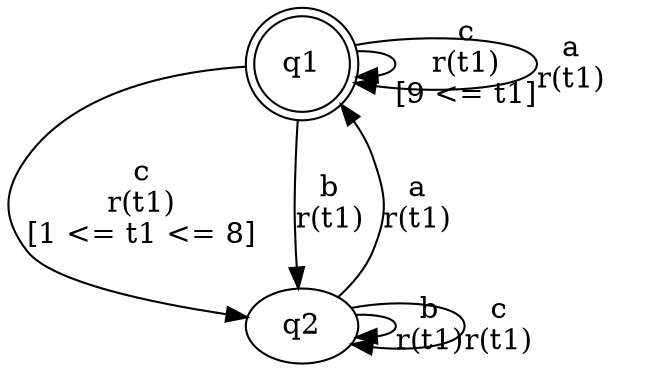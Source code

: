 digraph "tests_1/test26/solution200/solution" {
	q1[label=q1 shape=doublecircle]
	q2[label=q2]
	q1 -> q1[label="c\nr(t1)\n[9 <= t1]"]
	q1 -> q2[label="c\nr(t1)\n[1 <= t1 <= 8]"]
	q2 -> q2[label="b\nr(t1)\n"]
	q2 -> q1[label="a\nr(t1)\n"]
	q2 -> q2[label="c\nr(t1)\n"]
	q1 -> q2[label="b\nr(t1)\n"]
	q1 -> q1[label="a\nr(t1)\n"]
}
